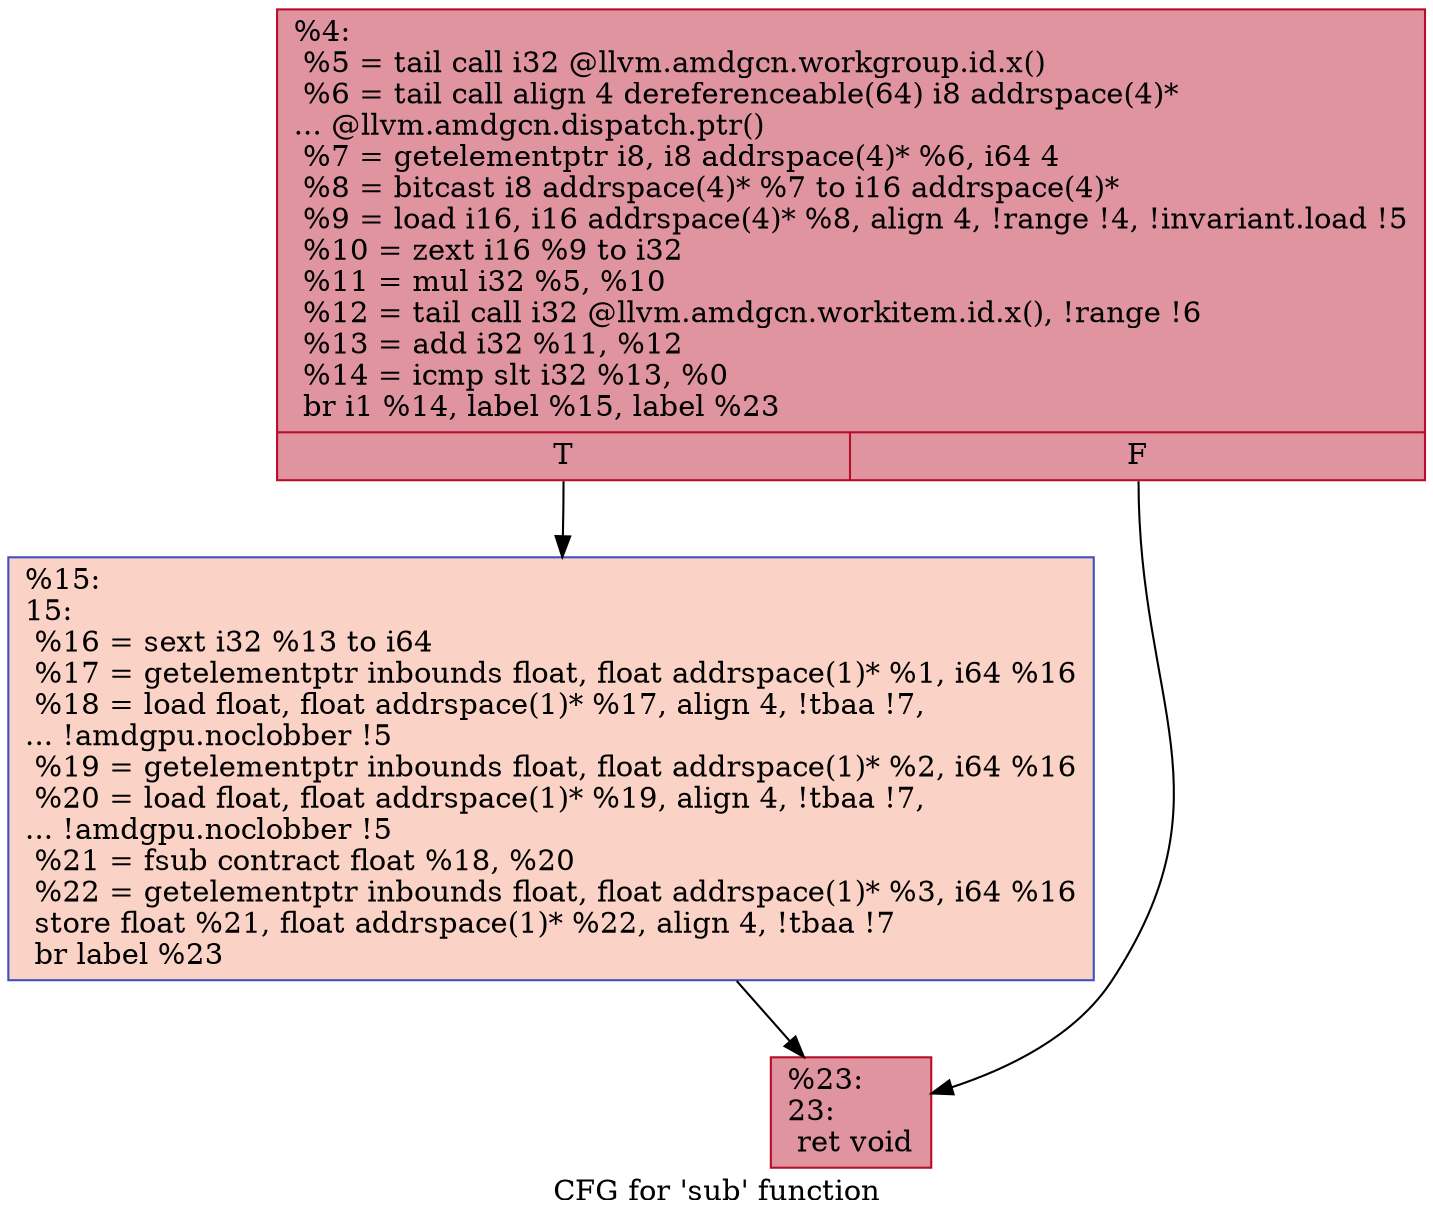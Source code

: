 digraph "CFG for 'sub' function" {
	label="CFG for 'sub' function";

	Node0x4d8a090 [shape=record,color="#b70d28ff", style=filled, fillcolor="#b70d2870",label="{%4:\l  %5 = tail call i32 @llvm.amdgcn.workgroup.id.x()\l  %6 = tail call align 4 dereferenceable(64) i8 addrspace(4)*\l... @llvm.amdgcn.dispatch.ptr()\l  %7 = getelementptr i8, i8 addrspace(4)* %6, i64 4\l  %8 = bitcast i8 addrspace(4)* %7 to i16 addrspace(4)*\l  %9 = load i16, i16 addrspace(4)* %8, align 4, !range !4, !invariant.load !5\l  %10 = zext i16 %9 to i32\l  %11 = mul i32 %5, %10\l  %12 = tail call i32 @llvm.amdgcn.workitem.id.x(), !range !6\l  %13 = add i32 %11, %12\l  %14 = icmp slt i32 %13, %0\l  br i1 %14, label %15, label %23\l|{<s0>T|<s1>F}}"];
	Node0x4d8a090:s0 -> Node0x4d8bfb0;
	Node0x4d8a090:s1 -> Node0x4d8c040;
	Node0x4d8bfb0 [shape=record,color="#3d50c3ff", style=filled, fillcolor="#f59c7d70",label="{%15:\l15:                                               \l  %16 = sext i32 %13 to i64\l  %17 = getelementptr inbounds float, float addrspace(1)* %1, i64 %16\l  %18 = load float, float addrspace(1)* %17, align 4, !tbaa !7,\l... !amdgpu.noclobber !5\l  %19 = getelementptr inbounds float, float addrspace(1)* %2, i64 %16\l  %20 = load float, float addrspace(1)* %19, align 4, !tbaa !7,\l... !amdgpu.noclobber !5\l  %21 = fsub contract float %18, %20\l  %22 = getelementptr inbounds float, float addrspace(1)* %3, i64 %16\l  store float %21, float addrspace(1)* %22, align 4, !tbaa !7\l  br label %23\l}"];
	Node0x4d8bfb0 -> Node0x4d8c040;
	Node0x4d8c040 [shape=record,color="#b70d28ff", style=filled, fillcolor="#b70d2870",label="{%23:\l23:                                               \l  ret void\l}"];
}
